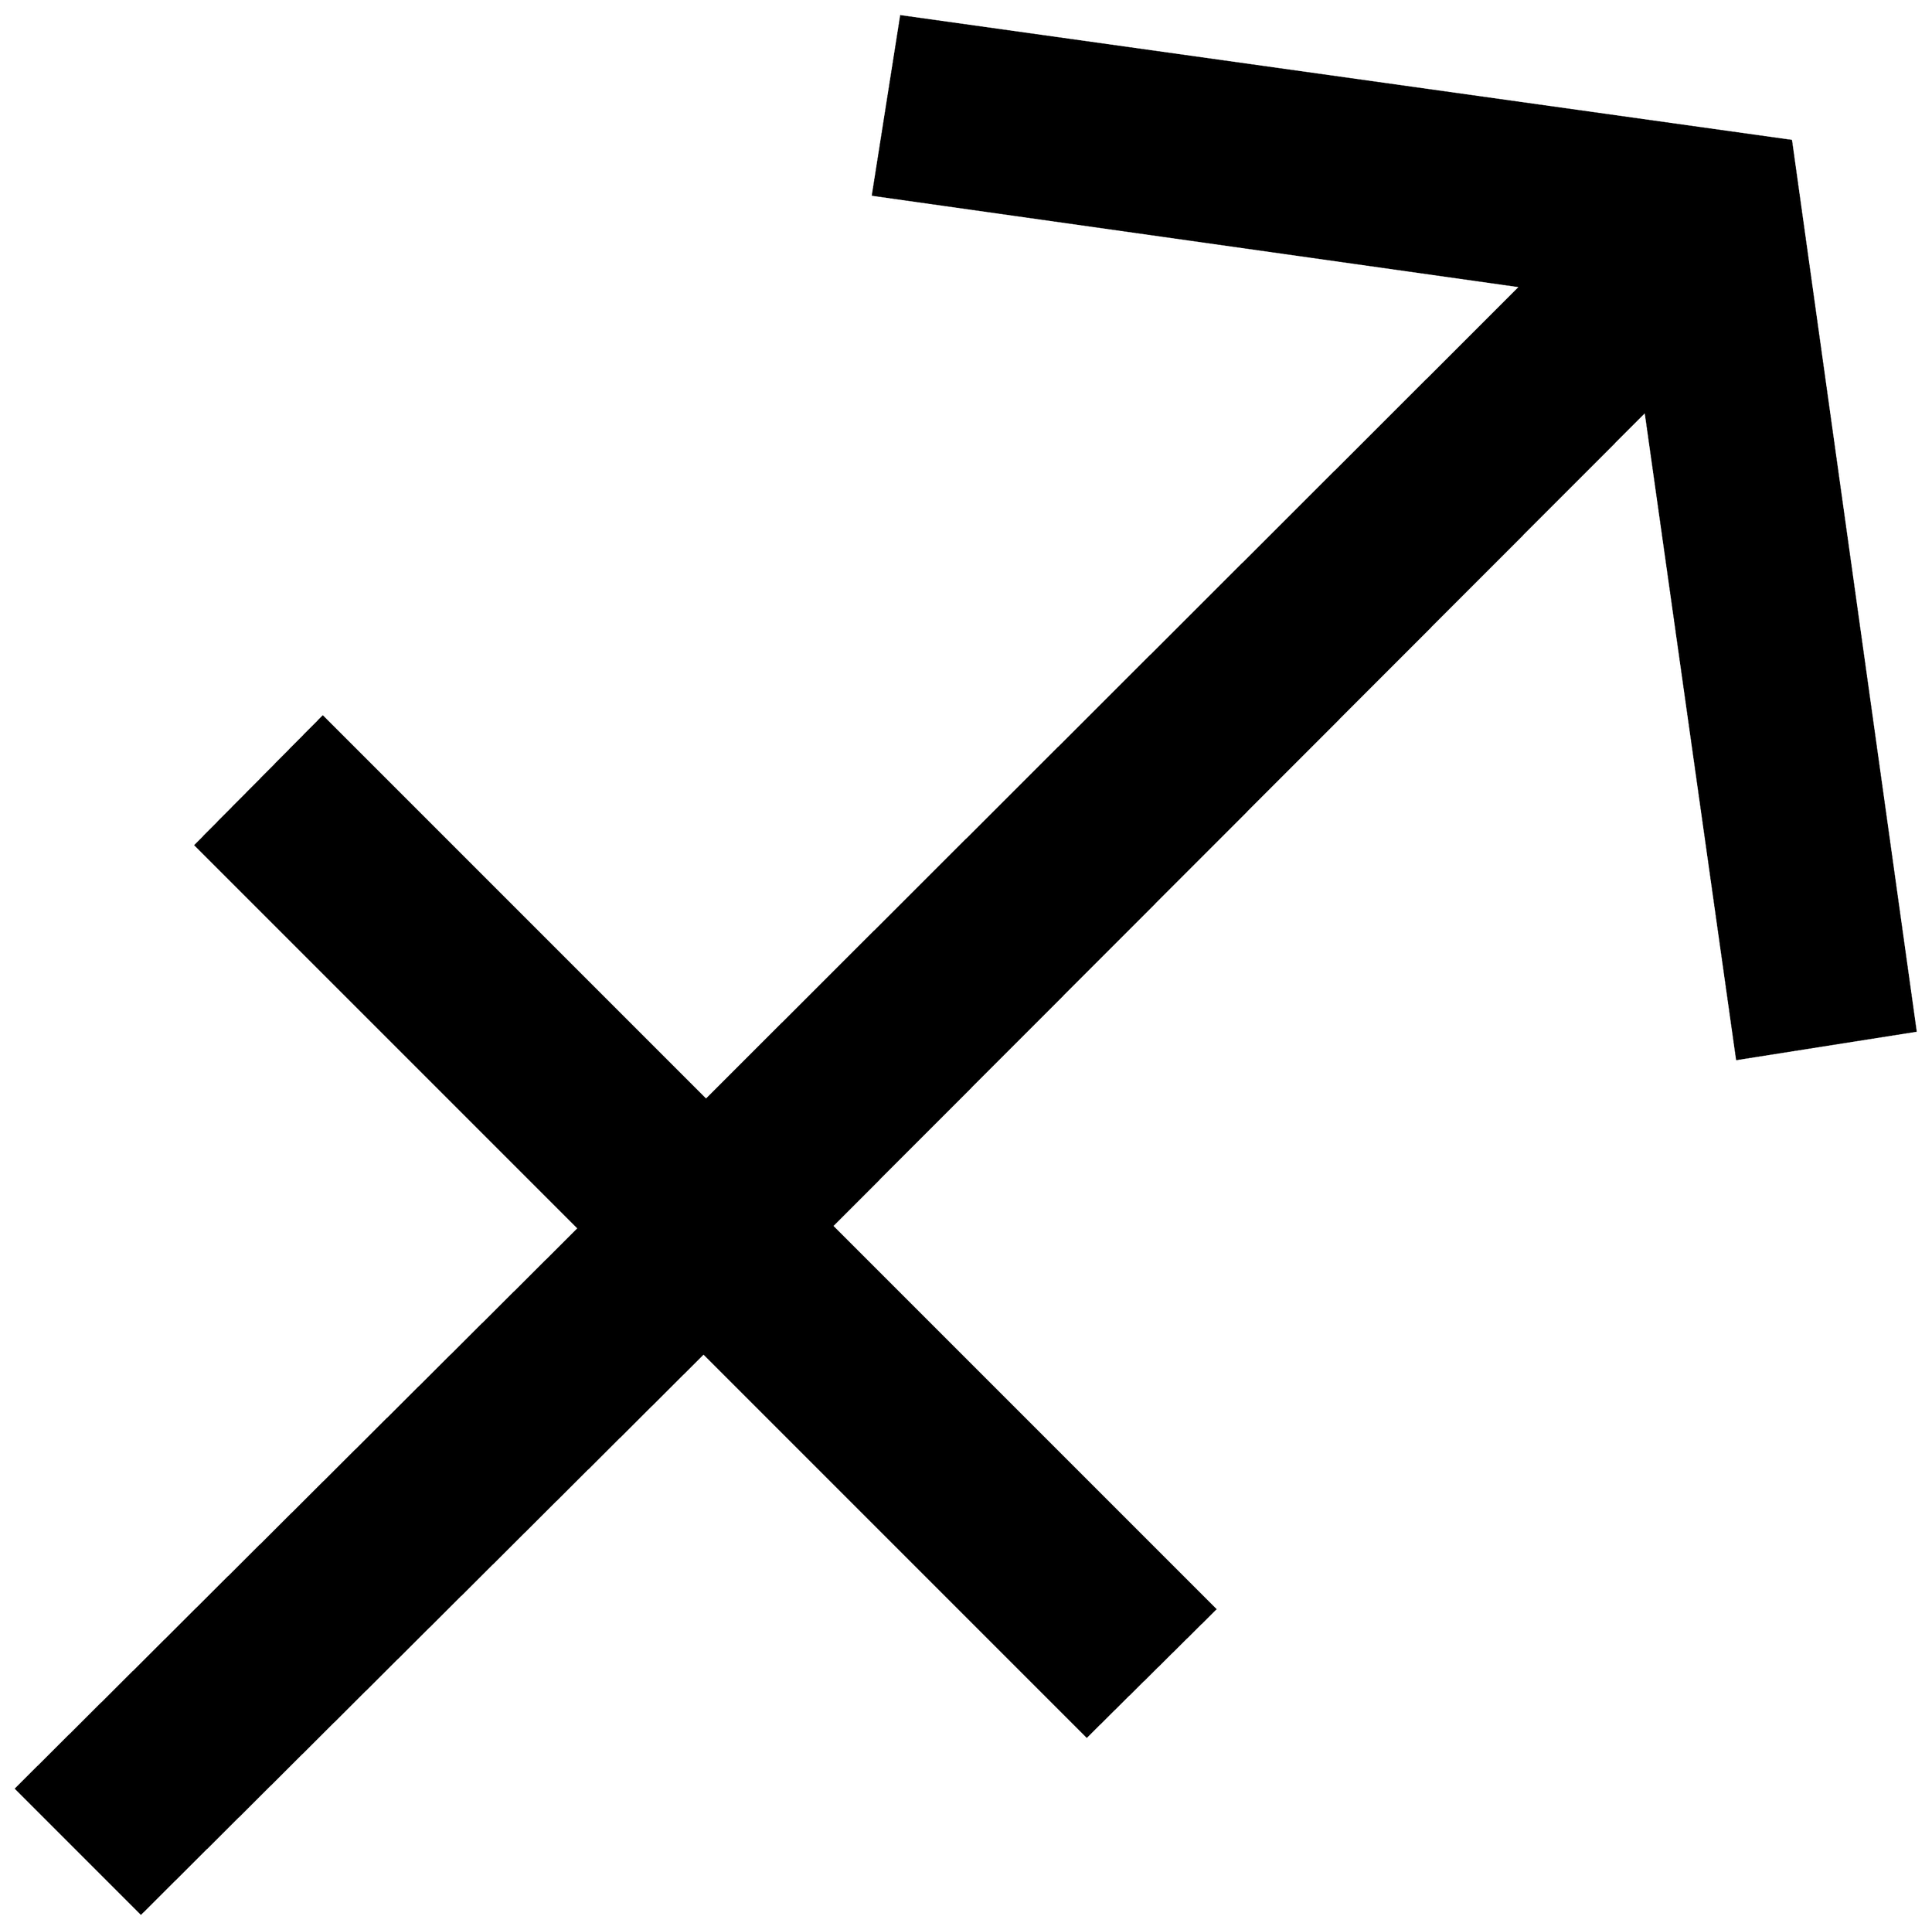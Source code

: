 


\begin{tikzpicture}[y=0.80pt, x=0.80pt, yscale=-1.0, xscale=1.0, inner sep=0pt, outer sep=0pt]
\begin{scope}[shift={(100.0,1864.0)},nonzero rule]
  \path[draw=.,fill=.,line width=1.600pt] (1729.0,-686.0) --
    (1583.0,-663.0) -- (1508.0,-1194.0) -- (841.0,-526.0) --
    (1155.0,-212.0) -- (1050.0,-108.0) -- (736.0,-422.0) --
    (275.0,37.0) -- (173.0,-65.0) -- (634.0,-524.0) --
    (320.0,-838.0) -- (424.0,-943.0) -- (738.0,-629.0) --
    (1406.0,-1296.0) -- (875.0,-1371.0) -- (898.0,-1517.0) --
    (1627.0,-1415.0) -- (1729.0,-686.0) -- cycle;
\end{scope}

\end{tikzpicture}


